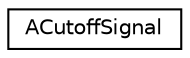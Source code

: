 digraph "Graphical Class Hierarchy"
{
 // LATEX_PDF_SIZE
  edge [fontname="Helvetica",fontsize="10",labelfontname="Helvetica",labelfontsize="10"];
  node [fontname="Helvetica",fontsize="10",shape=record];
  rankdir="LR";
  Node0 [label="ACutoffSignal",height=0.2,width=0.4,color="black", fillcolor="white", style="filled",URL="$classACutoffSignal.html",tooltip="One-shot event communication."];
}
